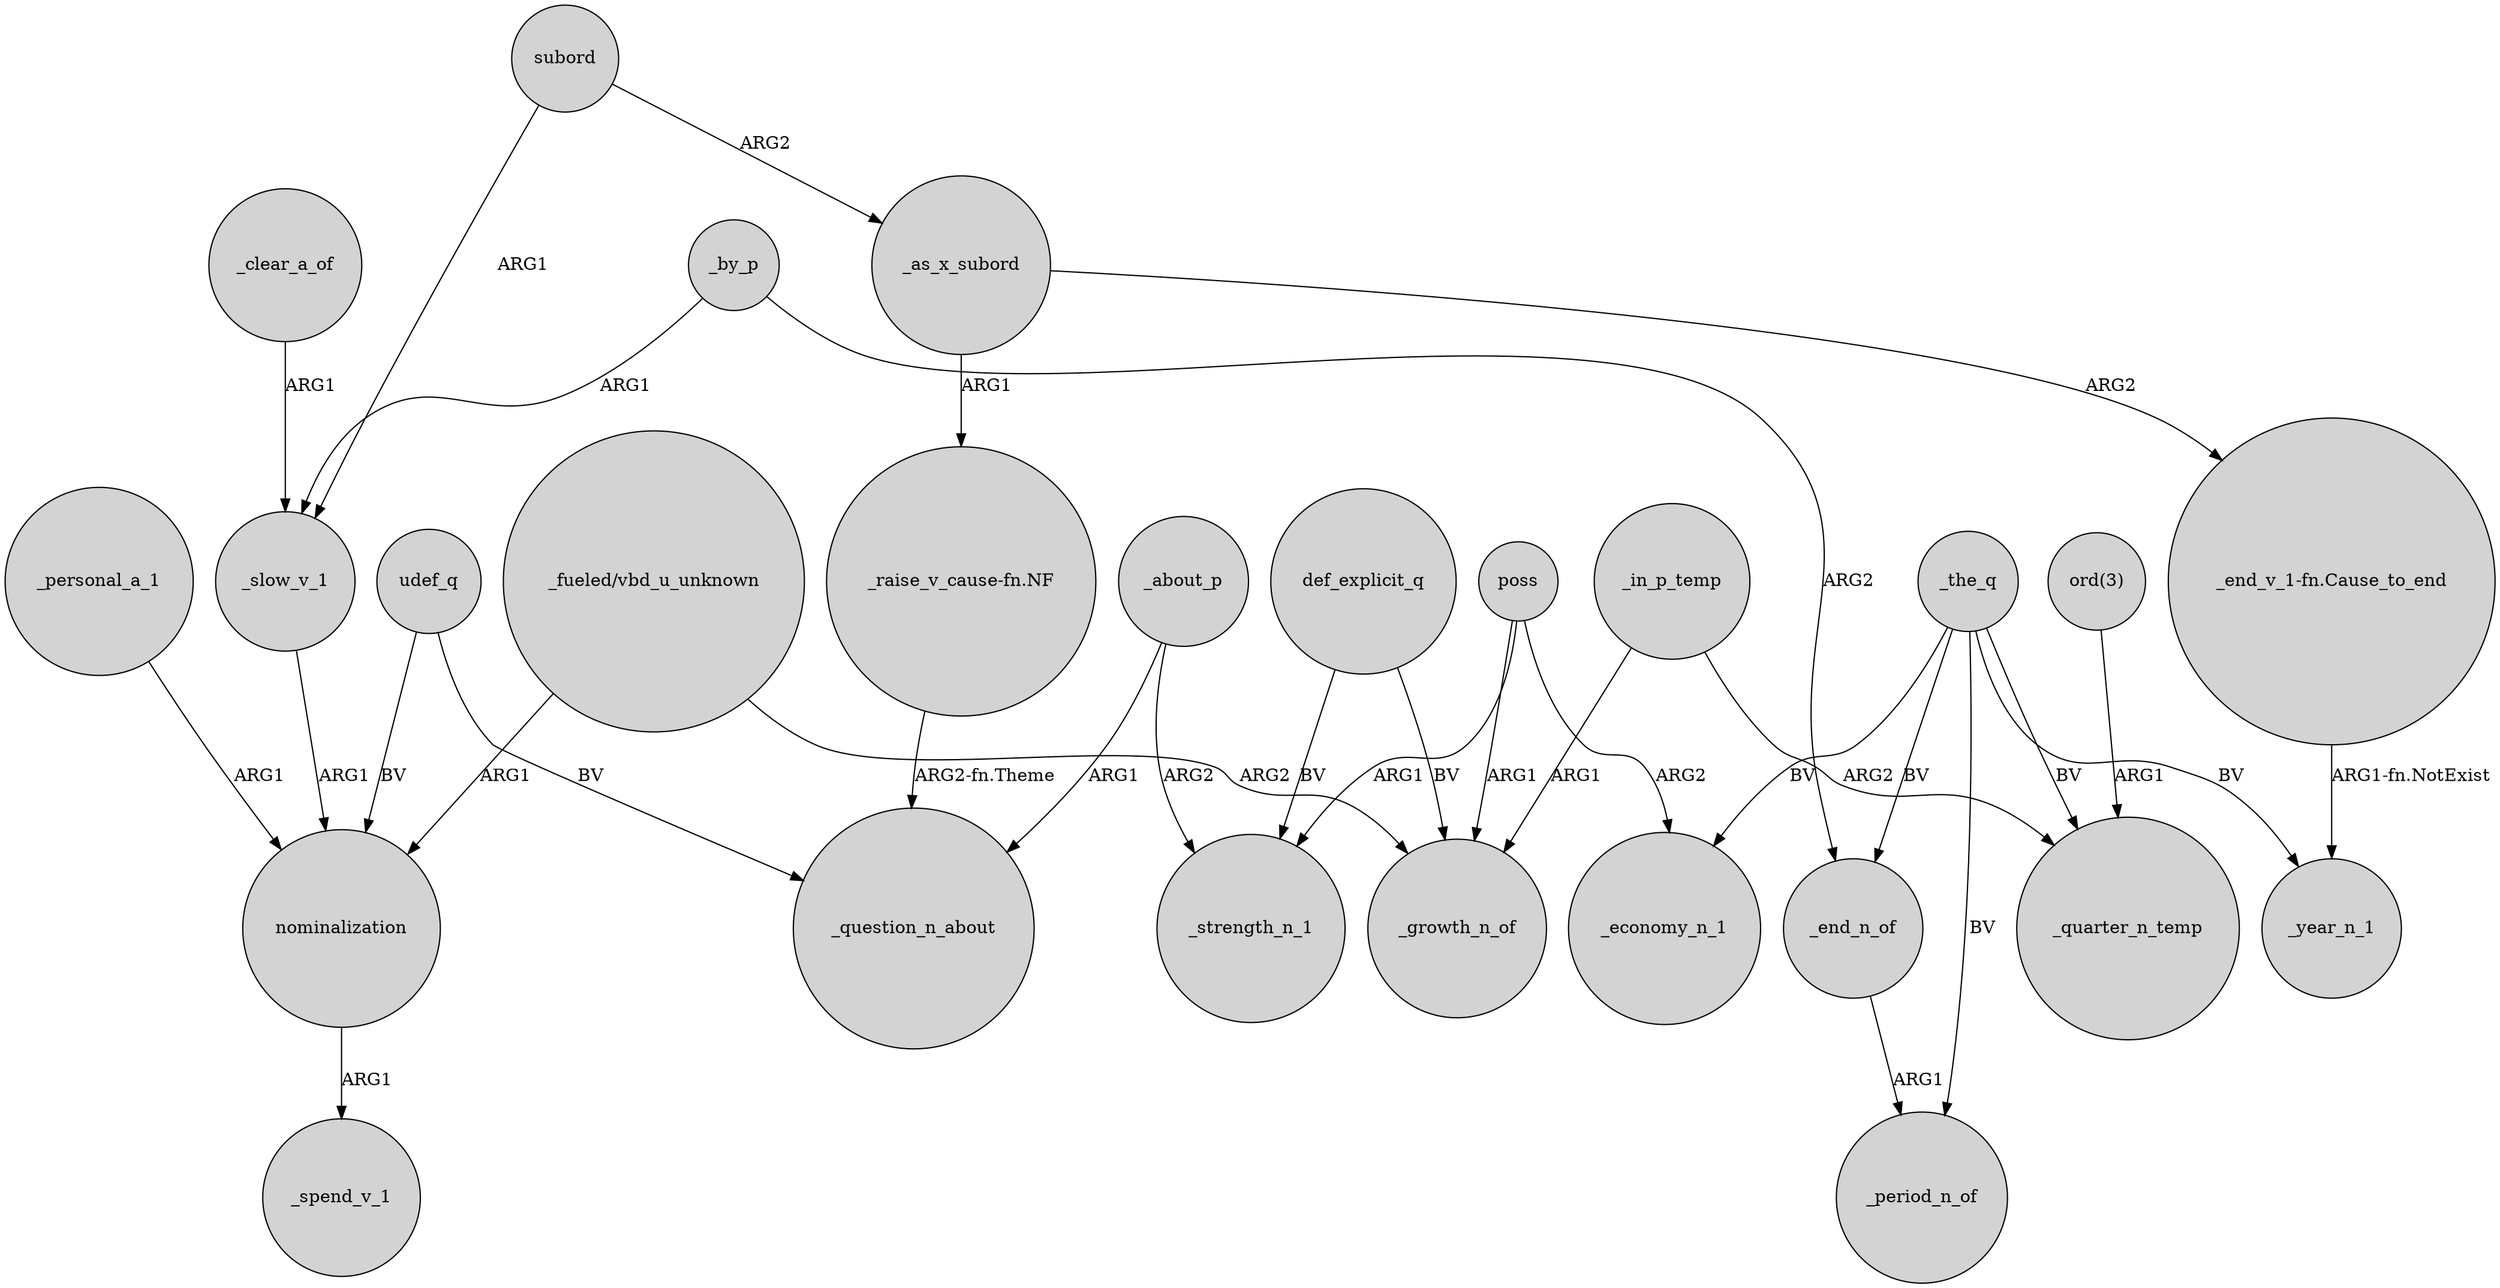 digraph {
	node [shape=circle style=filled]
	"_raise_v_cause-fn.NF" -> _question_n_about [label="ARG2-fn.Theme"]
	nominalization -> _spend_v_1 [label=ARG1]
	"_fueled/vbd_u_unknown" -> nominalization [label=ARG1]
	poss -> _growth_n_of [label=ARG1]
	_the_q -> _end_n_of [label=BV]
	poss -> _economy_n_1 [label=ARG2]
	_as_x_subord -> "_end_v_1-fn.Cause_to_end" [label=ARG2]
	_the_q -> _quarter_n_temp [label=BV]
	_the_q -> _economy_n_1 [label=BV]
	udef_q -> _question_n_about [label=BV]
	_as_x_subord -> "_raise_v_cause-fn.NF" [label=ARG1]
	_about_p -> _question_n_about [label=ARG1]
	_by_p -> _end_n_of [label=ARG2]
	_end_n_of -> _period_n_of [label=ARG1]
	_in_p_temp -> _quarter_n_temp [label=ARG2]
	subord -> _slow_v_1 [label=ARG1]
	_by_p -> _slow_v_1 [label=ARG1]
	_clear_a_of -> _slow_v_1 [label=ARG1]
	_the_q -> _period_n_of [label=BV]
	"_fueled/vbd_u_unknown" -> _growth_n_of [label=ARG2]
	"ord(3)" -> _quarter_n_temp [label=ARG1]
	def_explicit_q -> _strength_n_1 [label=BV]
	_in_p_temp -> _growth_n_of [label=ARG1]
	poss -> _strength_n_1 [label=ARG1]
	udef_q -> nominalization [label=BV]
	_the_q -> _year_n_1 [label=BV]
	_slow_v_1 -> nominalization [label=ARG1]
	subord -> _as_x_subord [label=ARG2]
	_personal_a_1 -> nominalization [label=ARG1]
	"_end_v_1-fn.Cause_to_end" -> _year_n_1 [label="ARG1-fn.NotExist"]
	_about_p -> _strength_n_1 [label=ARG2]
	def_explicit_q -> _growth_n_of [label=BV]
}
